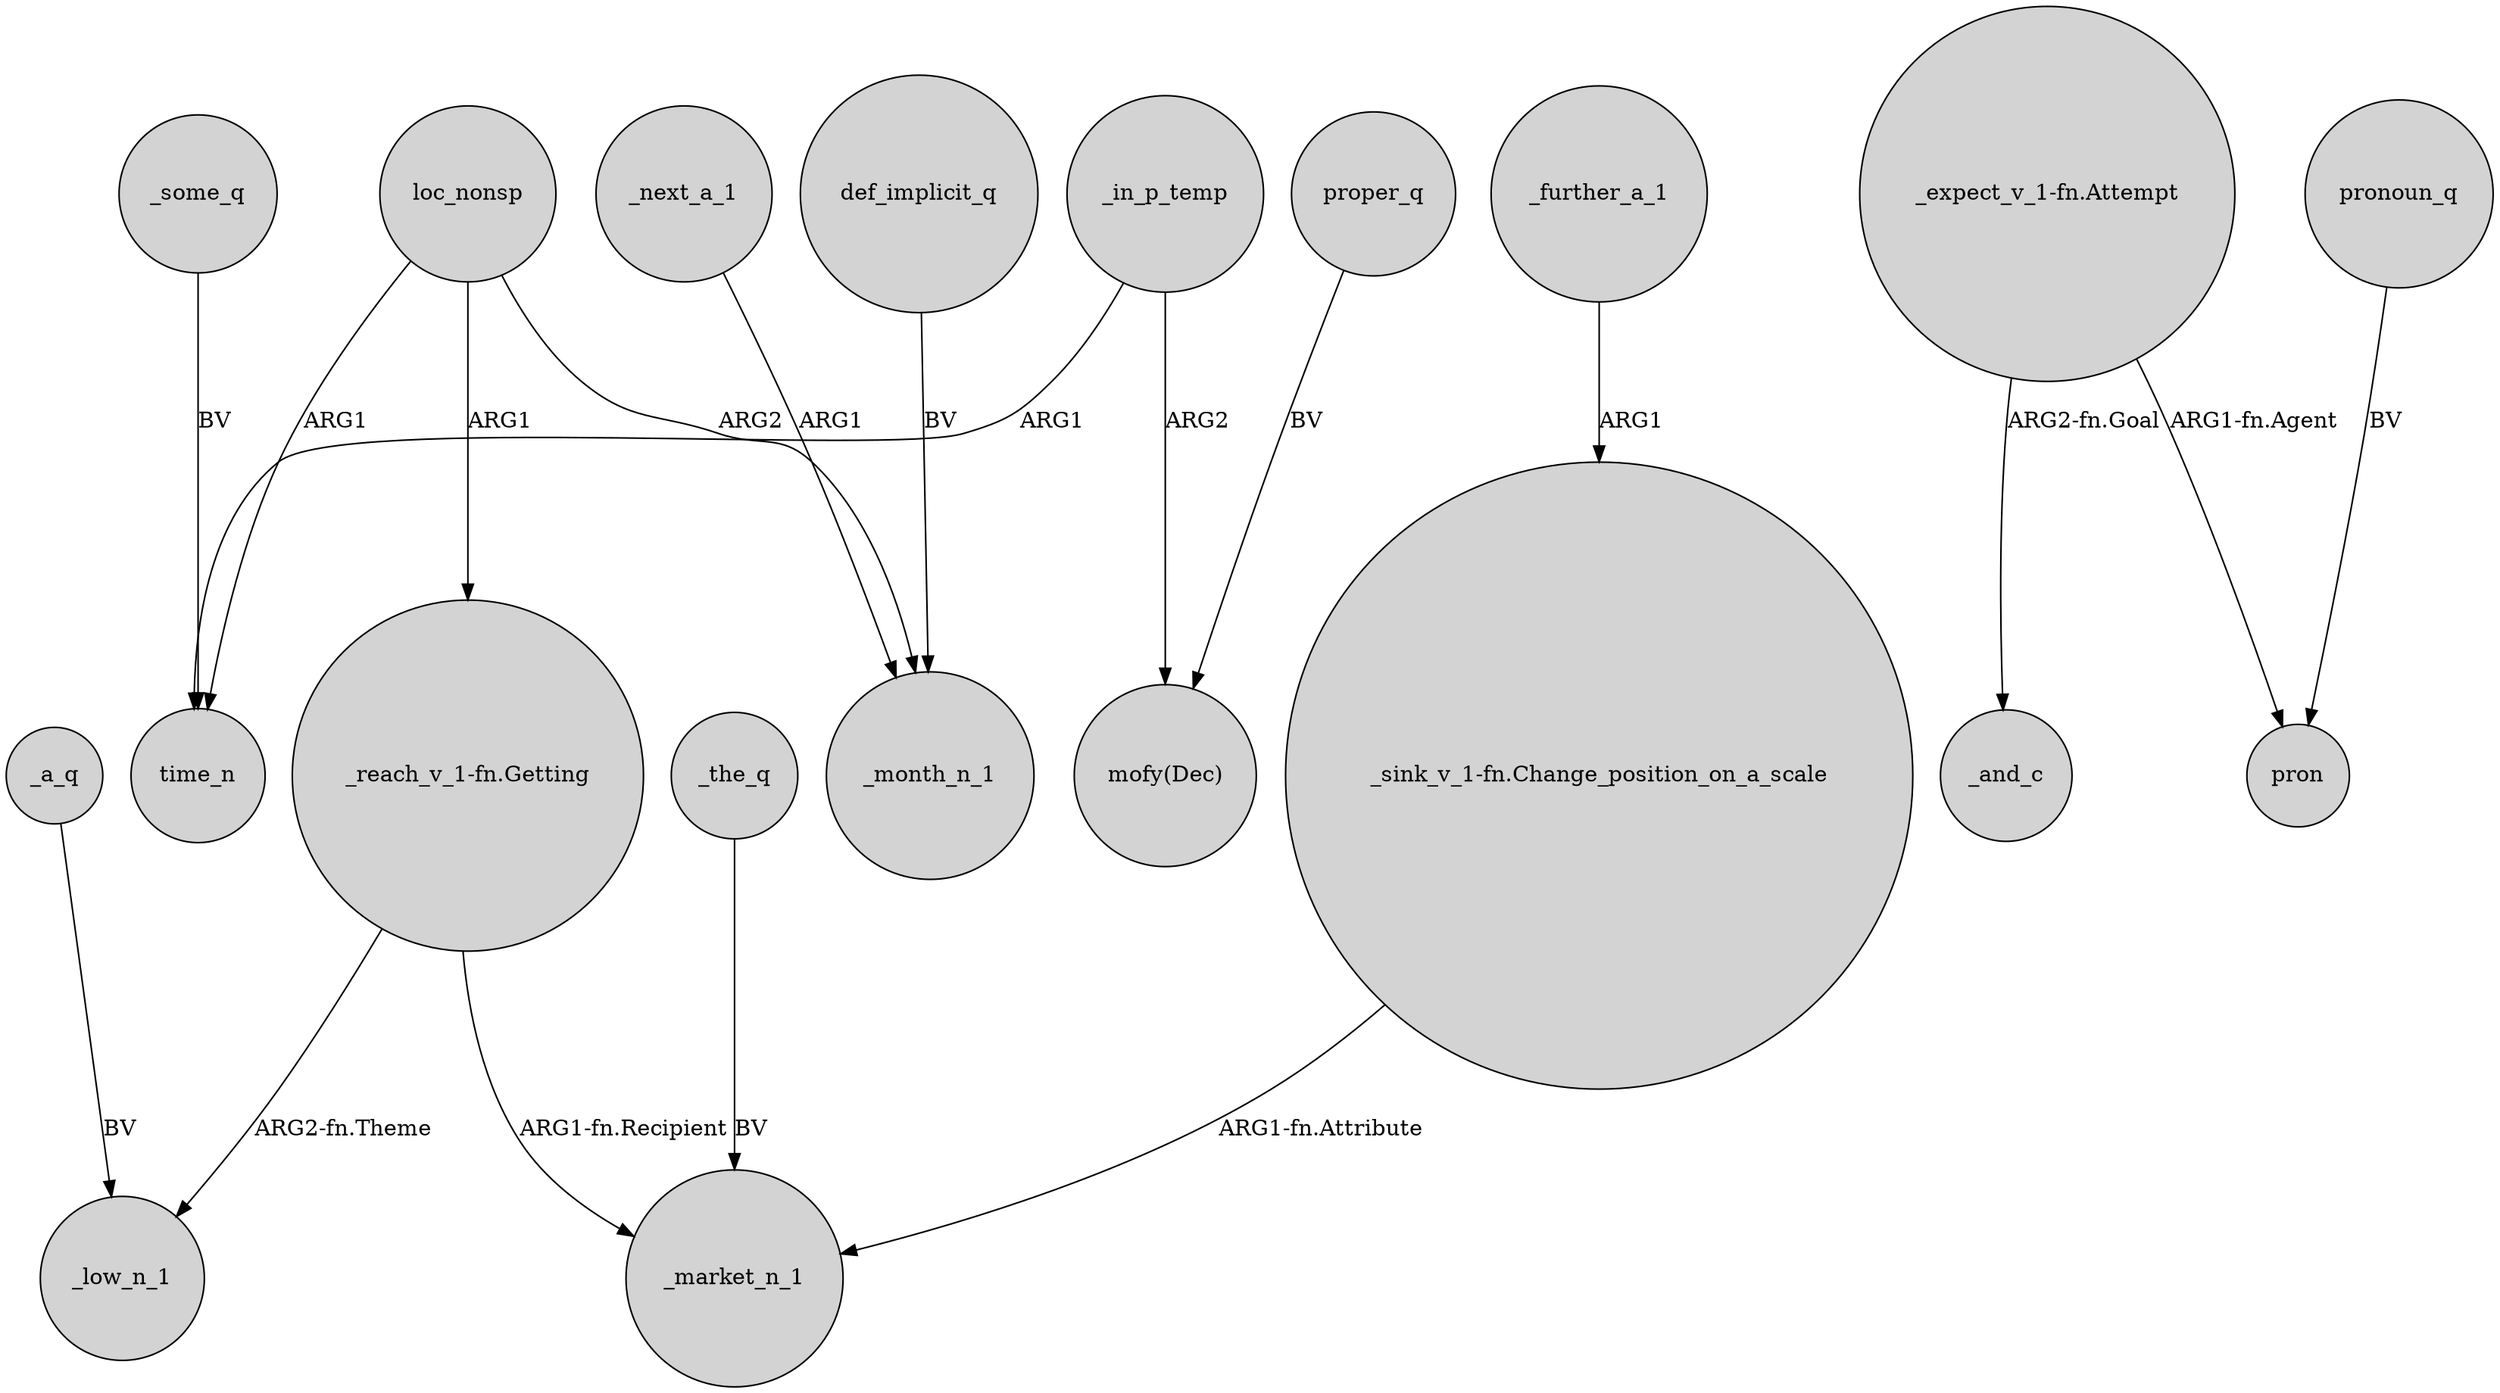 digraph {
	node [shape=circle style=filled]
	_some_q -> time_n [label=BV]
	loc_nonsp -> "_reach_v_1-fn.Getting" [label=ARG1]
	"_reach_v_1-fn.Getting" -> _low_n_1 [label="ARG2-fn.Theme"]
	def_implicit_q -> _month_n_1 [label=BV]
	_next_a_1 -> _month_n_1 [label=ARG1]
	"_sink_v_1-fn.Change_position_on_a_scale" -> _market_n_1 [label="ARG1-fn.Attribute"]
	"_expect_v_1-fn.Attempt" -> pron [label="ARG1-fn.Agent"]
	"_expect_v_1-fn.Attempt" -> _and_c [label="ARG2-fn.Goal"]
	_the_q -> _market_n_1 [label=BV]
	loc_nonsp -> _month_n_1 [label=ARG2]
	_in_p_temp -> time_n [label=ARG1]
	loc_nonsp -> time_n [label=ARG1]
	proper_q -> "mofy(Dec)" [label=BV]
	"_reach_v_1-fn.Getting" -> _market_n_1 [label="ARG1-fn.Recipient"]
	_in_p_temp -> "mofy(Dec)" [label=ARG2]
	pronoun_q -> pron [label=BV]
	_a_q -> _low_n_1 [label=BV]
	_further_a_1 -> "_sink_v_1-fn.Change_position_on_a_scale" [label=ARG1]
}
